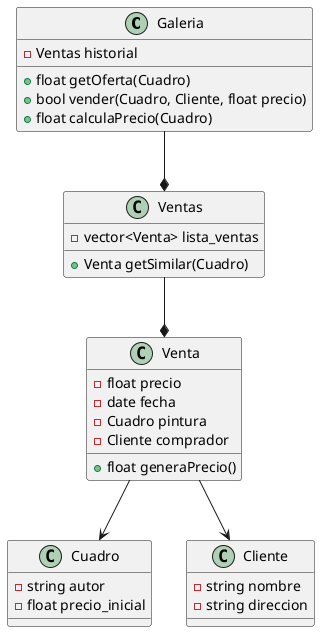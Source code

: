 @startuml

class Galeria {
    -Ventas historial
    +float getOferta(Cuadro)
    +bool vender(Cuadro, Cliente, float precio)
    +float calculaPrecio(Cuadro)
}

class Ventas {
    -vector<Venta> lista_ventas
    +Venta getSimilar(Cuadro)
}

class Cuadro {
    -string autor
    -float precio_inicial
}

class Cliente {
    -string nombre
    -string direccion
}

class Venta {
    -float precio
    -date fecha
    -Cuadro pintura
    -Cliente comprador
    +float generaPrecio()
}

Galeria --* Ventas
Ventas --* Venta
Venta --> Cuadro
Venta --> Cliente

@enduml